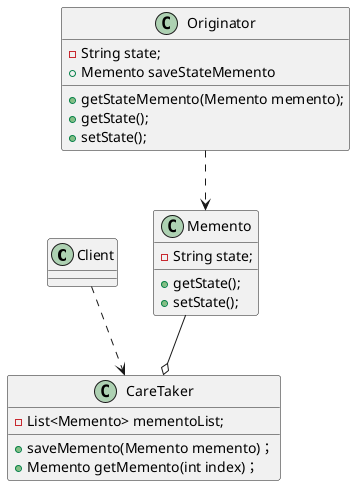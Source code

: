 @startuml
class Client

class Memento{
    - String state;
    + getState();
    + setState();
}

class Originator{
    - String state;
    + Memento saveStateMemento
    + getStateMemento(Memento memento);
    + getState();
    + setState();
}

class CareTaker{
    - List<Memento> mementoList;
    + saveMemento(Memento memento)；
    + Memento getMemento(int index)；
}

Client ..> CareTaker
Memento --o CareTaker
Originator ..> Memento

@enduml